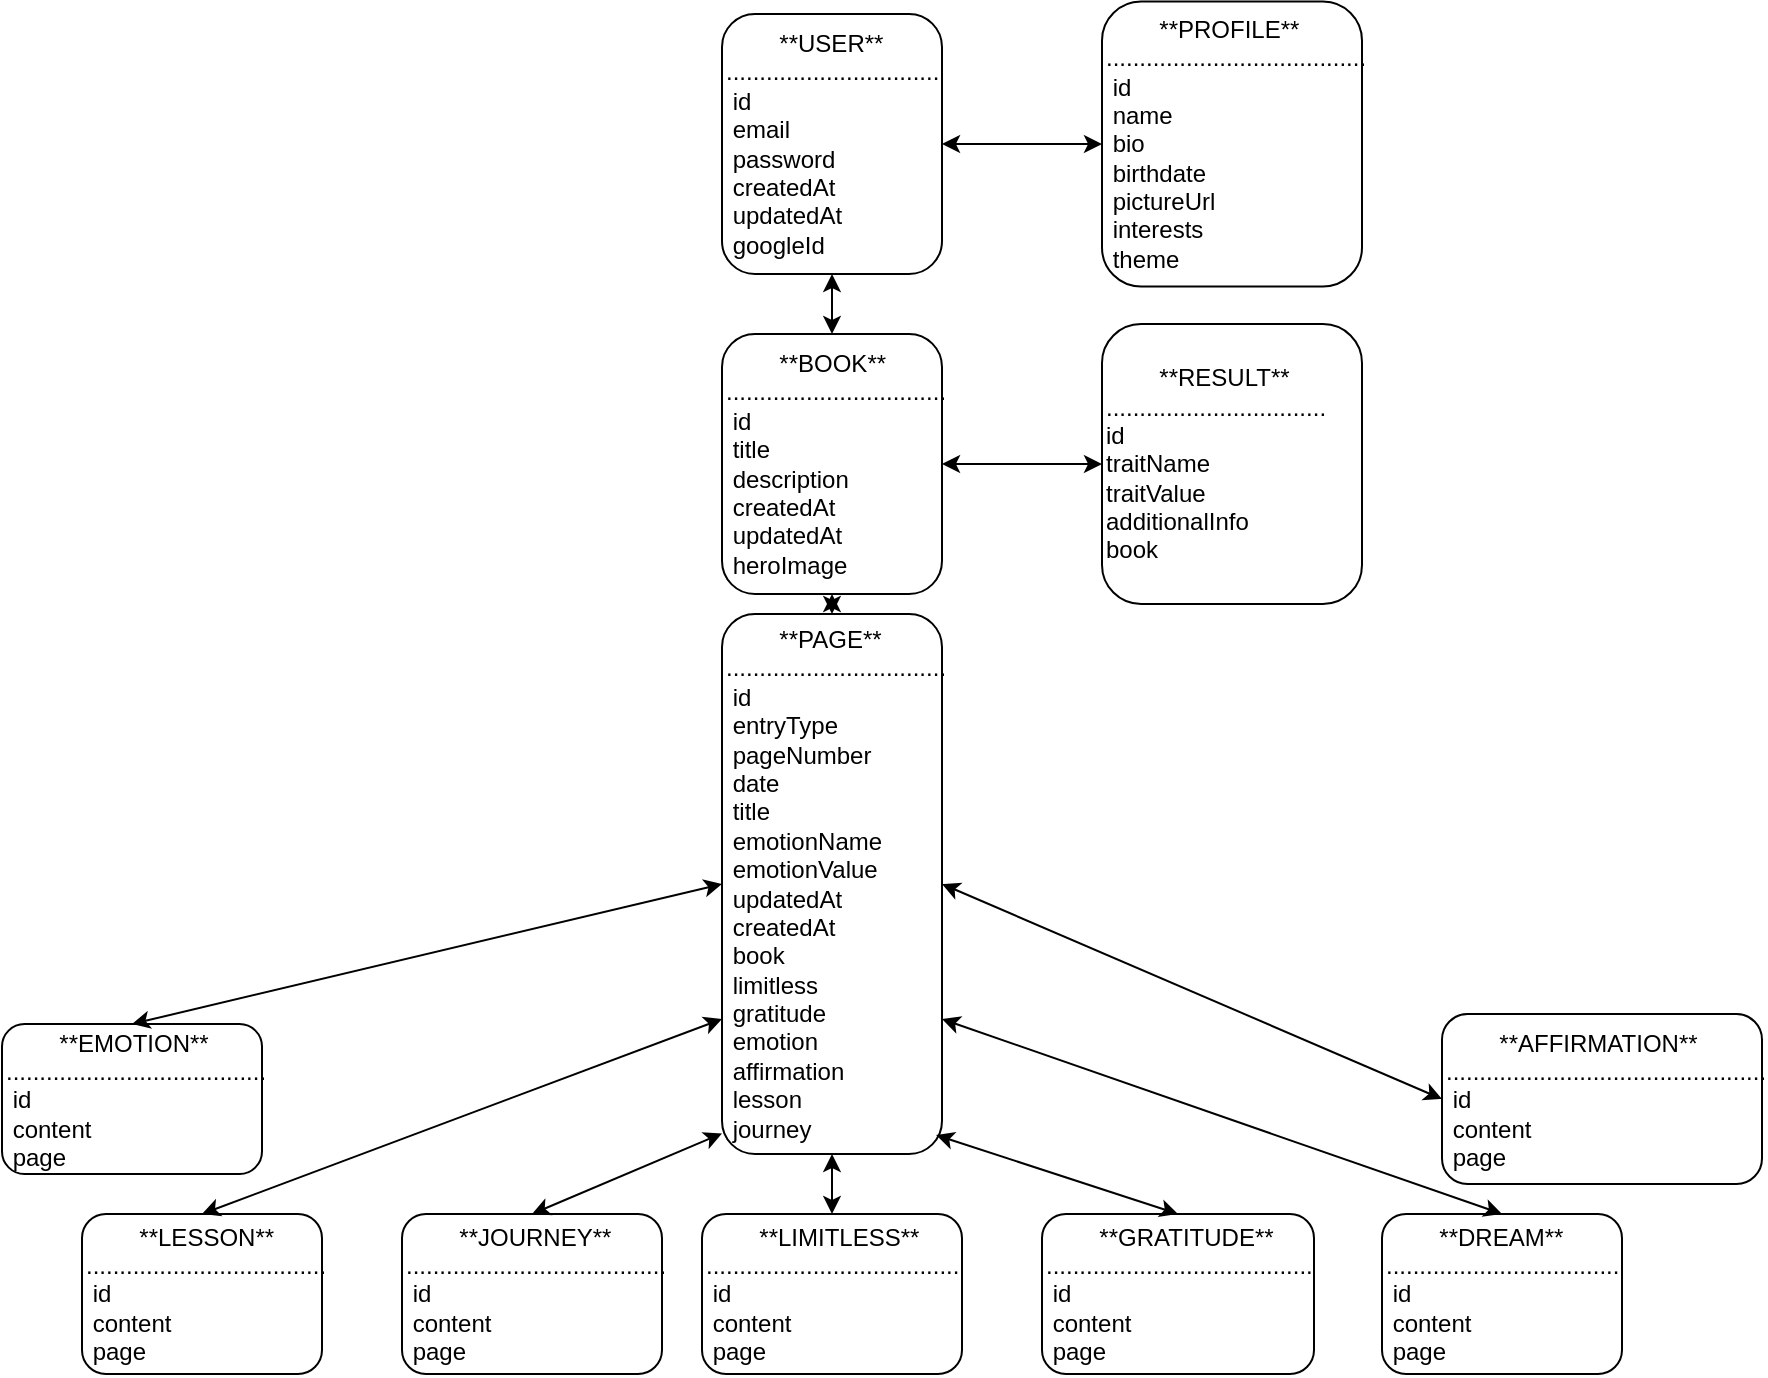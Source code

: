 <mxfile version="25.0.3">
  <diagram id="C5RBs43oDa-KdzZeNtuy" name="Page-1">
    <mxGraphModel dx="1759" dy="1291" grid="1" gridSize="10" guides="1" tooltips="1" connect="1" arrows="1" fold="1" page="1" pageScale="1" pageWidth="827" pageHeight="1169" math="0" shadow="0">
      <root>
        <mxCell id="WIyWlLk6GJQsqaUBKTNV-0" />
        <mxCell id="WIyWlLk6GJQsqaUBKTNV-1" parent="WIyWlLk6GJQsqaUBKTNV-0" />
        <mxCell id="WIyWlLk6GJQsqaUBKTNV-3" value="&lt;span style=&quot;white-space: pre;&quot;&gt;&#x9;&lt;/span&gt;**&lt;span style=&quot;background-color: initial;&quot;&gt;USER&lt;/span&gt;**&lt;div&gt;................................&lt;/div&gt;&lt;div&gt;&lt;div&gt;&amp;nbsp;id&lt;/div&gt;&lt;div&gt;&amp;nbsp;email&lt;/div&gt;&lt;div&gt;&amp;nbsp;password&lt;/div&gt;&lt;div&gt;&amp;nbsp;createdAt&lt;/div&gt;&lt;div&gt;&amp;nbsp;updatedAt&lt;/div&gt;&lt;div&gt;&amp;nbsp;googleId&lt;/div&gt;&lt;/div&gt;" style="rounded=1;whiteSpace=wrap;html=1;fontSize=12;glass=0;strokeWidth=1;shadow=0;align=left;" parent="WIyWlLk6GJQsqaUBKTNV-1" vertex="1">
          <mxGeometry x="160" y="40" width="110" height="130" as="geometry" />
        </mxCell>
        <mxCell id="WIyWlLk6GJQsqaUBKTNV-7" value="&lt;span style=&quot;white-space: pre;&quot;&gt;&#x9;&lt;/span&gt;**PROFILE**&lt;div&gt;.......................................&lt;br&gt;&lt;div&gt;&amp;nbsp;id&lt;/div&gt;&lt;div&gt;&amp;nbsp;name&lt;/div&gt;&lt;div&gt;&amp;nbsp;bio&lt;/div&gt;&lt;div&gt;&amp;nbsp;birthdate&lt;/div&gt;&lt;div&gt;&amp;nbsp;pictureUrl&lt;/div&gt;&lt;div&gt;&amp;nbsp;interests&lt;/div&gt;&lt;div&gt;&amp;nbsp;theme&lt;/div&gt;&lt;/div&gt;" style="rounded=1;whiteSpace=wrap;html=1;fontSize=12;glass=0;strokeWidth=1;shadow=0;align=left;" parent="WIyWlLk6GJQsqaUBKTNV-1" vertex="1">
          <mxGeometry x="350" y="33.75" width="130" height="142.5" as="geometry" />
        </mxCell>
        <mxCell id="xOfi31hUyce8GUO7nyAX-3" value="" style="endArrow=classic;startArrow=classic;html=1;rounded=0;exitX=1;exitY=0.5;exitDx=0;exitDy=0;entryX=0;entryY=0.5;entryDx=0;entryDy=0;" edge="1" parent="WIyWlLk6GJQsqaUBKTNV-1" source="WIyWlLk6GJQsqaUBKTNV-3" target="WIyWlLk6GJQsqaUBKTNV-7">
          <mxGeometry width="50" height="50" relative="1" as="geometry">
            <mxPoint x="290" y="110" as="sourcePoint" />
            <mxPoint x="340" y="100" as="targetPoint" />
          </mxGeometry>
        </mxCell>
        <mxCell id="xOfi31hUyce8GUO7nyAX-9" value="&lt;span style=&quot;white-space: pre;&quot;&gt;&#x9;&lt;/span&gt;**BOOK**&lt;div&gt;.................................&lt;/div&gt;&lt;div&gt;&amp;nbsp;id&lt;/div&gt;&lt;div&gt;&amp;nbsp;title&lt;/div&gt;&lt;div&gt;&amp;nbsp;description&lt;/div&gt;&lt;div&gt;&amp;nbsp;createdAt&lt;/div&gt;&lt;div&gt;&amp;nbsp;updatedAt&lt;/div&gt;&lt;div&gt;&amp;nbsp;heroImage&lt;/div&gt;" style="rounded=1;whiteSpace=wrap;html=1;fontSize=12;glass=0;strokeWidth=1;shadow=0;align=left;" vertex="1" parent="WIyWlLk6GJQsqaUBKTNV-1">
          <mxGeometry x="160" y="200" width="110" height="130" as="geometry" />
        </mxCell>
        <mxCell id="xOfi31hUyce8GUO7nyAX-10" value="" style="endArrow=classic;startArrow=classic;html=1;rounded=0;exitX=0.5;exitY=1;exitDx=0;exitDy=0;entryX=0.5;entryY=0;entryDx=0;entryDy=0;" edge="1" parent="WIyWlLk6GJQsqaUBKTNV-1" source="WIyWlLk6GJQsqaUBKTNV-3" target="xOfi31hUyce8GUO7nyAX-9">
          <mxGeometry width="50" height="50" relative="1" as="geometry">
            <mxPoint x="280" y="110" as="sourcePoint" />
            <mxPoint x="220" y="160" as="targetPoint" />
            <Array as="points" />
          </mxGeometry>
        </mxCell>
        <mxCell id="xOfi31hUyce8GUO7nyAX-11" value="&lt;span style=&quot;white-space: pre;&quot;&gt;&#x9;&lt;/span&gt;**PAGE**&lt;div&gt;.................................&lt;br&gt;&lt;div&gt;&amp;nbsp;id&lt;/div&gt;&lt;div&gt;&amp;nbsp;entryType&lt;/div&gt;&lt;div&gt;&amp;nbsp;pageNumber&lt;/div&gt;&lt;div&gt;&amp;nbsp;date&lt;/div&gt;&lt;div&gt;&amp;nbsp;title&lt;/div&gt;&lt;div&gt;&amp;nbsp;emotionName&lt;/div&gt;&lt;div&gt;&amp;nbsp;emotionValue&lt;/div&gt;&lt;div&gt;&amp;nbsp;updatedAt&lt;/div&gt;&lt;div&gt;&amp;nbsp;createdAt&lt;/div&gt;&lt;div&gt;&amp;nbsp;book&lt;/div&gt;&lt;div&gt;&amp;nbsp;limitless&lt;/div&gt;&lt;div&gt;&amp;nbsp;gratitude&lt;/div&gt;&lt;div&gt;&amp;nbsp;emotion&lt;/div&gt;&lt;div&gt;&amp;nbsp;affirmation&lt;/div&gt;&lt;div&gt;&amp;nbsp;lesson&lt;/div&gt;&lt;div&gt;&amp;nbsp;journey&lt;/div&gt;&lt;/div&gt;" style="rounded=1;whiteSpace=wrap;html=1;fontSize=12;glass=0;strokeWidth=1;shadow=0;align=left;" vertex="1" parent="WIyWlLk6GJQsqaUBKTNV-1">
          <mxGeometry x="160" y="340" width="110" height="270" as="geometry" />
        </mxCell>
        <mxCell id="xOfi31hUyce8GUO7nyAX-16" value="" style="endArrow=classic;startArrow=classic;html=1;rounded=0;entryX=0.5;entryY=0;entryDx=0;entryDy=0;exitX=0.5;exitY=1;exitDx=0;exitDy=0;" edge="1" parent="WIyWlLk6GJQsqaUBKTNV-1" source="xOfi31hUyce8GUO7nyAX-9" target="xOfi31hUyce8GUO7nyAX-11">
          <mxGeometry width="50" height="50" relative="1" as="geometry">
            <mxPoint x="210" y="220" as="sourcePoint" />
            <mxPoint x="225" y="180" as="targetPoint" />
            <Array as="points" />
          </mxGeometry>
        </mxCell>
        <mxCell id="xOfi31hUyce8GUO7nyAX-18" value="&lt;span style=&quot;white-space: pre;&quot;&gt;&#x9;&lt;/span&gt;**JOURNEY**&lt;div&gt;.......................................&lt;br&gt;&lt;div&gt;&lt;div&gt;&lt;div&gt;&amp;nbsp;id&lt;/div&gt;&lt;div&gt;&amp;nbsp;content&lt;/div&gt;&lt;div&gt;&amp;nbsp;page&lt;/div&gt;&lt;/div&gt;&lt;/div&gt;&lt;/div&gt;" style="rounded=1;whiteSpace=wrap;html=1;fontSize=12;glass=0;strokeWidth=1;shadow=0;align=left;" vertex="1" parent="WIyWlLk6GJQsqaUBKTNV-1">
          <mxGeometry y="640" width="130" height="80" as="geometry" />
        </mxCell>
        <mxCell id="xOfi31hUyce8GUO7nyAX-19" value="&lt;span style=&quot;white-space: pre;&quot;&gt;&#x9;&lt;/span&gt;**LESSON**&lt;div&gt;....................................&lt;br&gt;&lt;div&gt;&lt;div&gt;&amp;nbsp;id&lt;/div&gt;&lt;div&gt;&amp;nbsp;content&lt;/div&gt;&lt;div&gt;&amp;nbsp;page&lt;/div&gt;&lt;/div&gt;&lt;/div&gt;" style="rounded=1;whiteSpace=wrap;html=1;fontSize=12;glass=0;strokeWidth=1;shadow=0;align=left;" vertex="1" parent="WIyWlLk6GJQsqaUBKTNV-1">
          <mxGeometry x="-160" y="640" width="120" height="80" as="geometry" />
        </mxCell>
        <mxCell id="xOfi31hUyce8GUO7nyAX-20" value="&lt;span style=&quot;white-space: pre;&quot;&gt;&#x9;&lt;/span&gt;**LIMITLESS**&lt;div&gt;......................................&lt;br&gt;&lt;div&gt;&lt;div&gt;&amp;nbsp;id&lt;/div&gt;&lt;div&gt;&amp;nbsp;content&lt;/div&gt;&lt;div&gt;&amp;nbsp;page&lt;/div&gt;&lt;/div&gt;&lt;/div&gt;" style="rounded=1;whiteSpace=wrap;html=1;fontSize=12;glass=0;strokeWidth=1;shadow=0;align=left;" vertex="1" parent="WIyWlLk6GJQsqaUBKTNV-1">
          <mxGeometry x="150" y="640" width="130" height="80" as="geometry" />
        </mxCell>
        <mxCell id="xOfi31hUyce8GUO7nyAX-21" value="&lt;span style=&quot;white-space: pre;&quot;&gt;&#x9;&lt;/span&gt;**GRATITUDE**&lt;div&gt;........................................&lt;br&gt;&lt;div&gt;&lt;div&gt;&amp;nbsp;id&lt;/div&gt;&lt;div&gt;&amp;nbsp;content&lt;/div&gt;&lt;div&gt;&amp;nbsp;page&lt;/div&gt;&lt;/div&gt;&lt;/div&gt;" style="rounded=1;whiteSpace=wrap;html=1;fontSize=12;glass=0;strokeWidth=1;shadow=0;align=left;" vertex="1" parent="WIyWlLk6GJQsqaUBKTNV-1">
          <mxGeometry x="320" y="640" width="136" height="80" as="geometry" />
        </mxCell>
        <mxCell id="xOfi31hUyce8GUO7nyAX-22" value="&lt;span style=&quot;white-space: pre;&quot;&gt;&#x9;&lt;/span&gt;**DREAM**&lt;div&gt;...................................&lt;br&gt;&lt;div&gt;&lt;div&gt;&amp;nbsp;id&lt;/div&gt;&lt;div&gt;&amp;nbsp;content&lt;/div&gt;&lt;div&gt;&amp;nbsp;page&lt;/div&gt;&lt;/div&gt;&lt;/div&gt;" style="rounded=1;whiteSpace=wrap;html=1;fontSize=12;glass=0;strokeWidth=1;shadow=0;align=left;" vertex="1" parent="WIyWlLk6GJQsqaUBKTNV-1">
          <mxGeometry x="490" y="640" width="120" height="80" as="geometry" />
        </mxCell>
        <mxCell id="xOfi31hUyce8GUO7nyAX-23" value="&lt;span style=&quot;white-space: pre;&quot;&gt;&#x9;&lt;/span&gt;**EMOTION**&lt;div&gt;.......................................&lt;br&gt;&lt;div&gt;&amp;nbsp;id&lt;/div&gt;&lt;div&gt;&amp;nbsp;content&lt;/div&gt;&lt;div&gt;&amp;nbsp;page&lt;/div&gt;&lt;/div&gt;" style="rounded=1;whiteSpace=wrap;html=1;fontSize=12;glass=0;strokeWidth=1;shadow=0;align=left;" vertex="1" parent="WIyWlLk6GJQsqaUBKTNV-1">
          <mxGeometry x="-200" y="545" width="130" height="75" as="geometry" />
        </mxCell>
        <mxCell id="xOfi31hUyce8GUO7nyAX-24" value="&lt;span style=&quot;white-space: pre;&quot;&gt;&#x9;&lt;/span&gt;**AFFIRMATION**&lt;div&gt;................................................&lt;br&gt;&lt;div&gt;&lt;div&gt;&amp;nbsp;id&lt;/div&gt;&lt;div&gt;&amp;nbsp;content&lt;/div&gt;&lt;div&gt;&amp;nbsp;page&lt;/div&gt;&lt;/div&gt;&lt;/div&gt;" style="rounded=1;whiteSpace=wrap;html=1;fontSize=12;glass=0;strokeWidth=1;shadow=0;align=left;" vertex="1" parent="WIyWlLk6GJQsqaUBKTNV-1">
          <mxGeometry x="520" y="540" width="160" height="85" as="geometry" />
        </mxCell>
        <mxCell id="xOfi31hUyce8GUO7nyAX-25" value="" style="endArrow=classic;startArrow=classic;html=1;rounded=0;entryX=0;entryY=0.5;entryDx=0;entryDy=0;exitX=1;exitY=0.5;exitDx=0;exitDy=0;" edge="1" parent="WIyWlLk6GJQsqaUBKTNV-1" source="xOfi31hUyce8GUO7nyAX-11" target="xOfi31hUyce8GUO7nyAX-24">
          <mxGeometry width="50" height="50" relative="1" as="geometry">
            <mxPoint x="260" y="350" as="sourcePoint" />
            <mxPoint x="310" y="350" as="targetPoint" />
            <Array as="points" />
          </mxGeometry>
        </mxCell>
        <mxCell id="xOfi31hUyce8GUO7nyAX-27" value="" style="endArrow=classic;startArrow=classic;html=1;rounded=0;entryX=0;entryY=0.75;entryDx=0;entryDy=0;exitX=0.5;exitY=0;exitDx=0;exitDy=0;" edge="1" parent="WIyWlLk6GJQsqaUBKTNV-1" source="xOfi31hUyce8GUO7nyAX-19" target="xOfi31hUyce8GUO7nyAX-11">
          <mxGeometry width="50" height="50" relative="1" as="geometry">
            <mxPoint x="130" y="540" as="sourcePoint" />
            <mxPoint x="180" y="490" as="targetPoint" />
          </mxGeometry>
        </mxCell>
        <mxCell id="xOfi31hUyce8GUO7nyAX-28" value="" style="endArrow=classic;startArrow=classic;html=1;rounded=0;entryX=0;entryY=0.962;entryDx=0;entryDy=0;exitX=0.5;exitY=0;exitDx=0;exitDy=0;entryPerimeter=0;" edge="1" parent="WIyWlLk6GJQsqaUBKTNV-1" source="xOfi31hUyce8GUO7nyAX-18" target="xOfi31hUyce8GUO7nyAX-11">
          <mxGeometry width="50" height="50" relative="1" as="geometry">
            <mxPoint x="190" y="520" as="sourcePoint" />
            <mxPoint x="240" y="470" as="targetPoint" />
            <Array as="points" />
          </mxGeometry>
        </mxCell>
        <mxCell id="xOfi31hUyce8GUO7nyAX-29" value="" style="endArrow=classic;startArrow=classic;html=1;rounded=0;exitX=0.5;exitY=0;exitDx=0;exitDy=0;" edge="1" parent="WIyWlLk6GJQsqaUBKTNV-1" source="xOfi31hUyce8GUO7nyAX-20" target="xOfi31hUyce8GUO7nyAX-11">
          <mxGeometry width="50" height="50" relative="1" as="geometry">
            <mxPoint x="220" y="570" as="sourcePoint" />
            <mxPoint x="270" y="520" as="targetPoint" />
          </mxGeometry>
        </mxCell>
        <mxCell id="xOfi31hUyce8GUO7nyAX-30" value="" style="endArrow=classic;startArrow=classic;html=1;rounded=0;entryX=0.5;entryY=0;entryDx=0;entryDy=0;exitX=0.973;exitY=0.965;exitDx=0;exitDy=0;exitPerimeter=0;" edge="1" parent="WIyWlLk6GJQsqaUBKTNV-1" source="xOfi31hUyce8GUO7nyAX-11" target="xOfi31hUyce8GUO7nyAX-21">
          <mxGeometry width="50" height="50" relative="1" as="geometry">
            <mxPoint x="270" y="490" as="sourcePoint" />
            <mxPoint x="350" y="500" as="targetPoint" />
            <Array as="points" />
          </mxGeometry>
        </mxCell>
        <mxCell id="xOfi31hUyce8GUO7nyAX-31" value="" style="endArrow=classic;startArrow=classic;html=1;rounded=0;entryX=0.5;entryY=0;entryDx=0;entryDy=0;exitX=1;exitY=0.75;exitDx=0;exitDy=0;" edge="1" parent="WIyWlLk6GJQsqaUBKTNV-1" source="xOfi31hUyce8GUO7nyAX-11" target="xOfi31hUyce8GUO7nyAX-22">
          <mxGeometry width="50" height="50" relative="1" as="geometry">
            <mxPoint x="270" y="440" as="sourcePoint" />
            <mxPoint x="320" y="380" as="targetPoint" />
          </mxGeometry>
        </mxCell>
        <mxCell id="xOfi31hUyce8GUO7nyAX-32" value="" style="endArrow=classic;startArrow=classic;html=1;rounded=0;entryX=0.5;entryY=0;entryDx=0;entryDy=0;exitX=0;exitY=0.5;exitDx=0;exitDy=0;" edge="1" parent="WIyWlLk6GJQsqaUBKTNV-1" source="xOfi31hUyce8GUO7nyAX-11" target="xOfi31hUyce8GUO7nyAX-23">
          <mxGeometry width="50" height="50" relative="1" as="geometry">
            <mxPoint x="270" y="410" as="sourcePoint" />
            <mxPoint x="320" y="360" as="targetPoint" />
          </mxGeometry>
        </mxCell>
        <mxCell id="xOfi31hUyce8GUO7nyAX-37" value="&lt;span style=&quot;white-space: pre;&quot;&gt;&#x9;&lt;/span&gt;**RESULT**&lt;div&gt;.................................&lt;br&gt;&lt;div&gt;id&lt;/div&gt;&lt;div&gt;traitName&lt;/div&gt;&lt;div&gt;traitValue&lt;/div&gt;&lt;div&gt;additionalInfo&lt;/div&gt;&lt;div&gt;book&lt;/div&gt;&lt;/div&gt;" style="rounded=1;whiteSpace=wrap;html=1;fontSize=12;glass=0;strokeWidth=1;shadow=0;align=left;" vertex="1" parent="WIyWlLk6GJQsqaUBKTNV-1">
          <mxGeometry x="350" y="195" width="130" height="140" as="geometry" />
        </mxCell>
        <mxCell id="xOfi31hUyce8GUO7nyAX-38" value="" style="endArrow=classic;startArrow=classic;html=1;rounded=0;entryX=0;entryY=0.5;entryDx=0;entryDy=0;exitX=1;exitY=0.5;exitDx=0;exitDy=0;" edge="1" parent="WIyWlLk6GJQsqaUBKTNV-1" source="xOfi31hUyce8GUO7nyAX-9" target="xOfi31hUyce8GUO7nyAX-37">
          <mxGeometry width="50" height="50" relative="1" as="geometry">
            <mxPoint x="280" y="190" as="sourcePoint" />
            <mxPoint x="360" y="110" as="targetPoint" />
            <Array as="points" />
          </mxGeometry>
        </mxCell>
        <mxCell id="xOfi31hUyce8GUO7nyAX-40" style="edgeStyle=orthogonalEdgeStyle;rounded=0;orthogonalLoop=1;jettySize=auto;html=1;exitX=0.5;exitY=1;exitDx=0;exitDy=0;" edge="1" parent="WIyWlLk6GJQsqaUBKTNV-1" source="WIyWlLk6GJQsqaUBKTNV-7" target="WIyWlLk6GJQsqaUBKTNV-7">
          <mxGeometry relative="1" as="geometry" />
        </mxCell>
      </root>
    </mxGraphModel>
  </diagram>
</mxfile>
